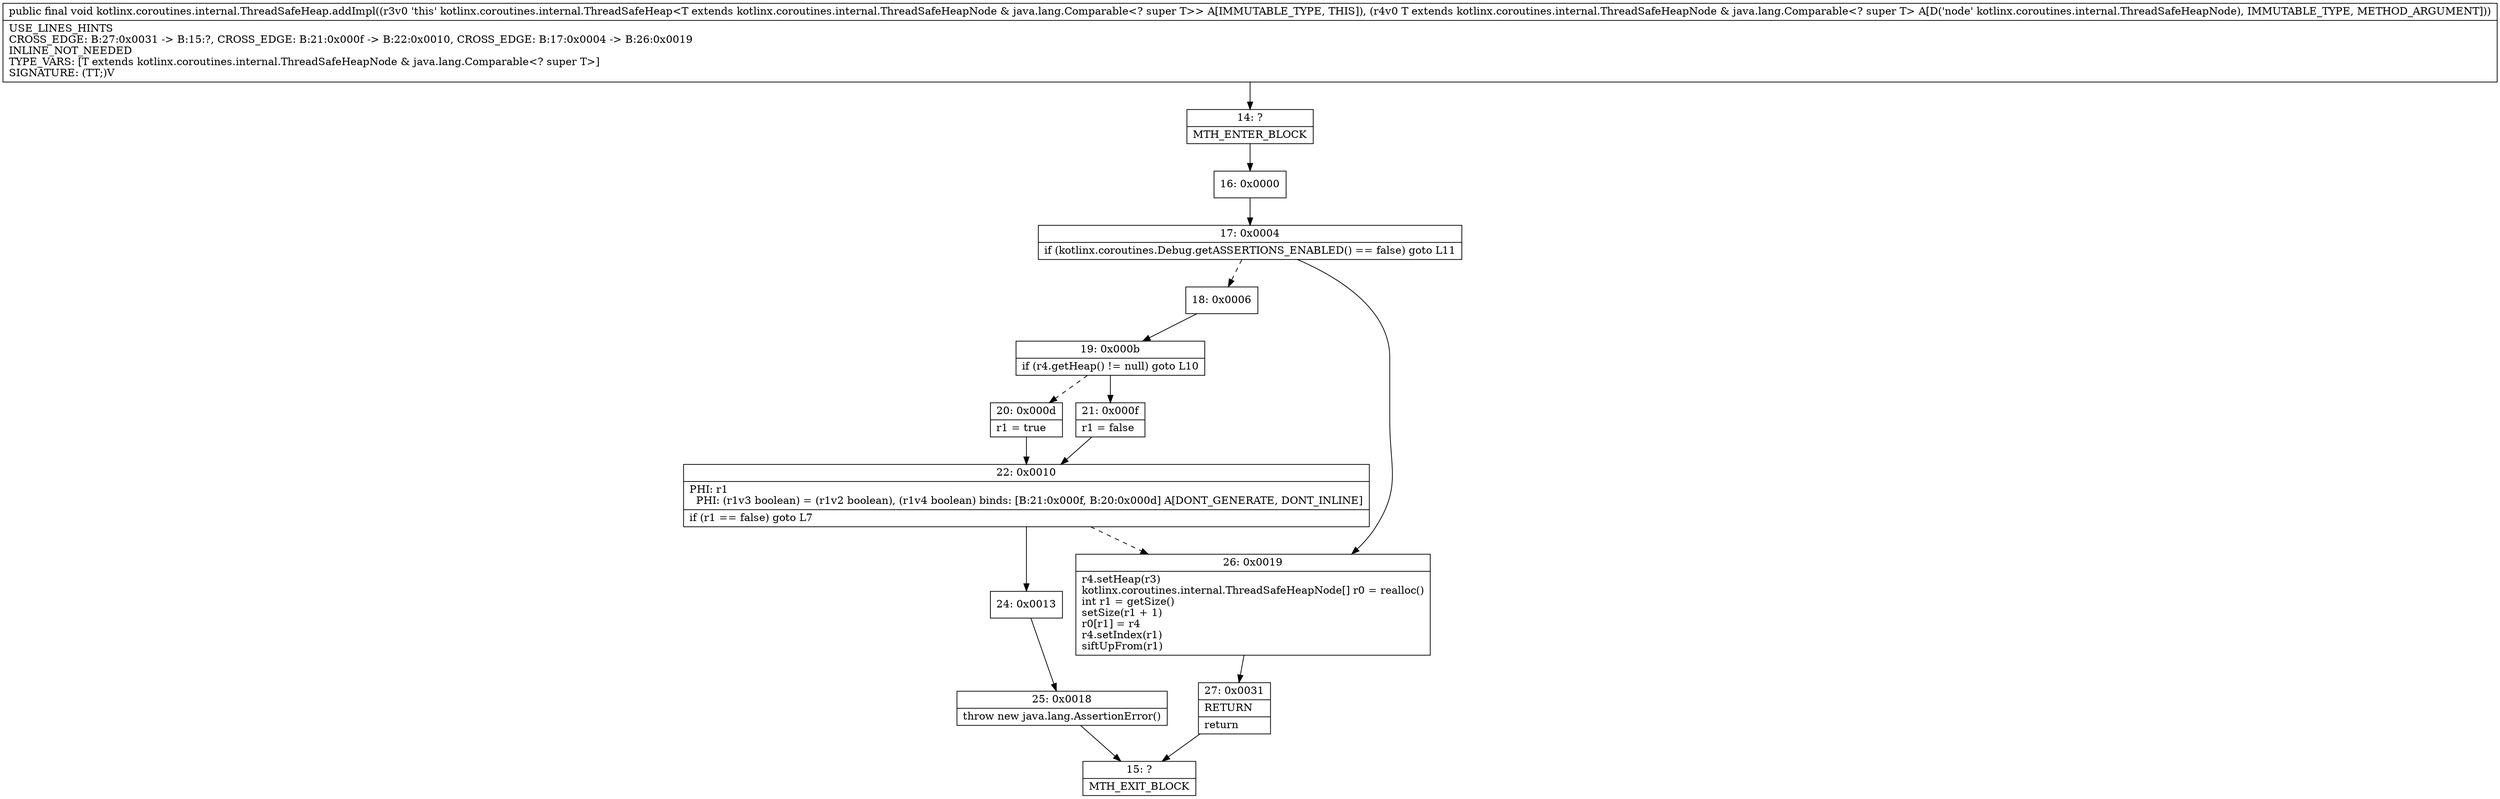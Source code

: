 digraph "CFG forkotlinx.coroutines.internal.ThreadSafeHeap.addImpl(Lkotlinx\/coroutines\/internal\/ThreadSafeHeapNode;)V" {
Node_14 [shape=record,label="{14\:\ ?|MTH_ENTER_BLOCK\l}"];
Node_16 [shape=record,label="{16\:\ 0x0000}"];
Node_17 [shape=record,label="{17\:\ 0x0004|if (kotlinx.coroutines.Debug.getASSERTIONS_ENABLED() == false) goto L11\l}"];
Node_18 [shape=record,label="{18\:\ 0x0006}"];
Node_19 [shape=record,label="{19\:\ 0x000b|if (r4.getHeap() != null) goto L10\l}"];
Node_20 [shape=record,label="{20\:\ 0x000d|r1 = true\l}"];
Node_22 [shape=record,label="{22\:\ 0x0010|PHI: r1 \l  PHI: (r1v3 boolean) = (r1v2 boolean), (r1v4 boolean) binds: [B:21:0x000f, B:20:0x000d] A[DONT_GENERATE, DONT_INLINE]\l|if (r1 == false) goto L7\l}"];
Node_24 [shape=record,label="{24\:\ 0x0013}"];
Node_25 [shape=record,label="{25\:\ 0x0018|throw new java.lang.AssertionError()\l}"];
Node_15 [shape=record,label="{15\:\ ?|MTH_EXIT_BLOCK\l}"];
Node_21 [shape=record,label="{21\:\ 0x000f|r1 = false\l}"];
Node_26 [shape=record,label="{26\:\ 0x0019|r4.setHeap(r3)\lkotlinx.coroutines.internal.ThreadSafeHeapNode[] r0 = realloc()\lint r1 = getSize()\lsetSize(r1 + 1)\lr0[r1] = r4\lr4.setIndex(r1)\lsiftUpFrom(r1)\l}"];
Node_27 [shape=record,label="{27\:\ 0x0031|RETURN\l|return\l}"];
MethodNode[shape=record,label="{public final void kotlinx.coroutines.internal.ThreadSafeHeap.addImpl((r3v0 'this' kotlinx.coroutines.internal.ThreadSafeHeap\<T extends kotlinx.coroutines.internal.ThreadSafeHeapNode & java.lang.Comparable\<? super T\>\> A[IMMUTABLE_TYPE, THIS]), (r4v0 T extends kotlinx.coroutines.internal.ThreadSafeHeapNode & java.lang.Comparable\<? super T\> A[D('node' kotlinx.coroutines.internal.ThreadSafeHeapNode), IMMUTABLE_TYPE, METHOD_ARGUMENT]))  | USE_LINES_HINTS\lCROSS_EDGE: B:27:0x0031 \-\> B:15:?, CROSS_EDGE: B:21:0x000f \-\> B:22:0x0010, CROSS_EDGE: B:17:0x0004 \-\> B:26:0x0019\lINLINE_NOT_NEEDED\lTYPE_VARS: [T extends kotlinx.coroutines.internal.ThreadSafeHeapNode & java.lang.Comparable\<? super T\>]\lSIGNATURE: (TT;)V\l}"];
MethodNode -> Node_14;Node_14 -> Node_16;
Node_16 -> Node_17;
Node_17 -> Node_18[style=dashed];
Node_17 -> Node_26;
Node_18 -> Node_19;
Node_19 -> Node_20[style=dashed];
Node_19 -> Node_21;
Node_20 -> Node_22;
Node_22 -> Node_24;
Node_22 -> Node_26[style=dashed];
Node_24 -> Node_25;
Node_25 -> Node_15;
Node_21 -> Node_22;
Node_26 -> Node_27;
Node_27 -> Node_15;
}

